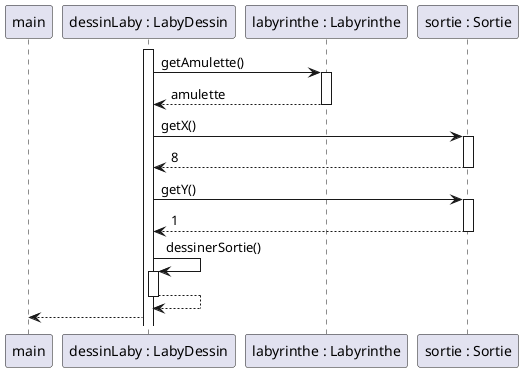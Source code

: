 @startuml
'https://plantuml.com/sequence-diagram

participant "main" as MAIN
participant "dessinLaby : LabyDessin" as LD
participant "labyrinthe : Labyrinthe" as L
participant "sortie : Sortie" as S

activate LD
LD -> L : getAmulette()
activate L
L --> LD : amulette
deactivate L
LD -> S : getX()
activate S
S --> LD : 8
deactivate S
LD -> S : getY()
activate S
S --> LD : 1
deactivate S
LD -> LD : dessinerSortie()
activate LD
LD --> LD
deactivate LD
LD --> MAIN


@enduml